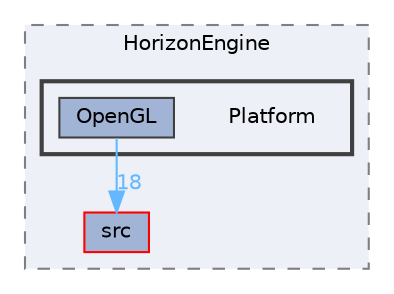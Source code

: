 digraph "C:/shortPath/28_11_HGE/HorizonEngine2D/HorizonEngine/Platform"
{
 // LATEX_PDF_SIZE
  bgcolor="transparent";
  edge [fontname=Helvetica,fontsize=10,labelfontname=Helvetica,labelfontsize=10];
  node [fontname=Helvetica,fontsize=10,shape=box,height=0.2,width=0.4];
  compound=true
  subgraph clusterdir_56bd2b2475c0decc546661512b0f4d2d {
    graph [ bgcolor="#edf0f7", pencolor="grey50", label="HorizonEngine", fontname=Helvetica,fontsize=10 style="filled,dashed", URL="dir_56bd2b2475c0decc546661512b0f4d2d.html",tooltip=""]
  dir_07f21f2928898664b83e945f6752cc65 [label="src", fillcolor="#a2b4d6", color="red", style="filled", URL="dir_07f21f2928898664b83e945f6752cc65.html",tooltip=""];
  subgraph clusterdir_4831f1374ce4126d1c308ba698bcaf15 {
    graph [ bgcolor="#edf0f7", pencolor="grey25", label="", fontname=Helvetica,fontsize=10 style="filled,bold", URL="dir_4831f1374ce4126d1c308ba698bcaf15.html",tooltip=""]
    dir_4831f1374ce4126d1c308ba698bcaf15 [shape=plaintext, label="Platform"];
  dir_6bde9493bc51baac7a6a145af37a300a [label="OpenGL", fillcolor="#a2b4d6", color="grey25", style="filled", URL="dir_6bde9493bc51baac7a6a145af37a300a.html",tooltip=""];
  }
  }
  dir_6bde9493bc51baac7a6a145af37a300a->dir_07f21f2928898664b83e945f6752cc65 [headlabel="18", labeldistance=1.5 headhref="dir_000026_000035.html" color="steelblue1" fontcolor="steelblue1"];
}
